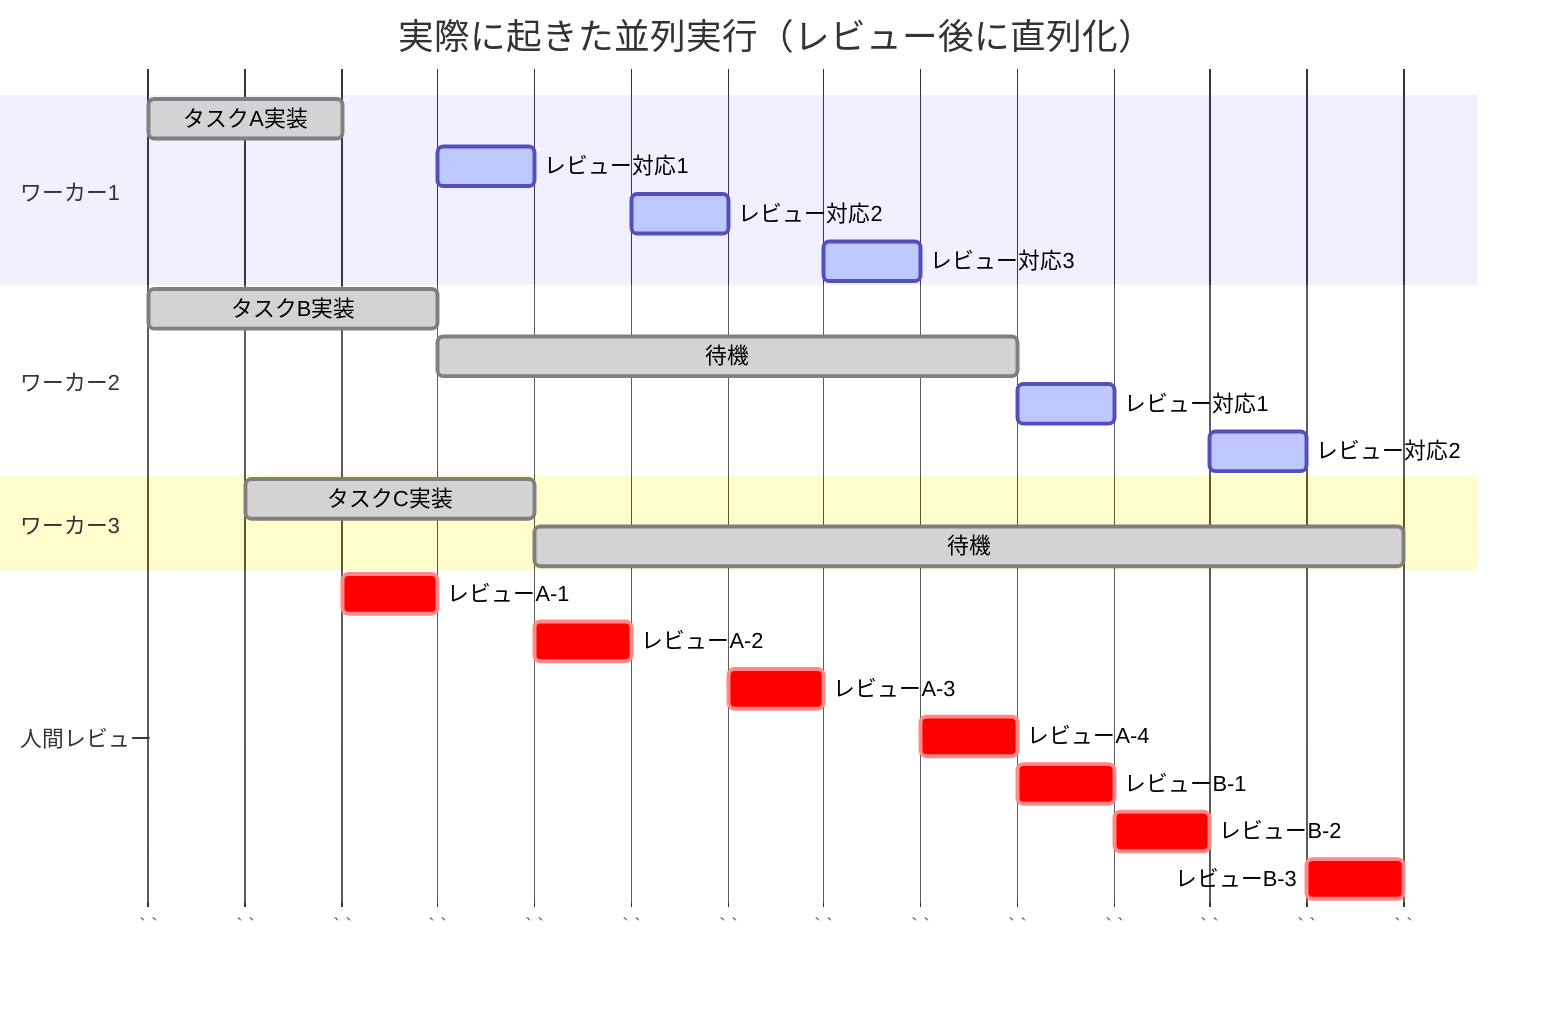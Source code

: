 gantt
    title 実際に起きた並列実行（レビュー後に直列化）
    dateFormat YYYY-MM-DD
    axisFormat ` `
    
    section ワーカー1
    タスクA実装      :done, w1task1, 2024-01-01, 2d
    レビュー対応1    :active, w1fix1, 2024-01-04, 1d
    レビュー対応2    :active, w1fix2, 2024-01-06, 1d
    レビュー対応3    :active, w1fix3, 2024-01-08, 1d
    
    section ワーカー2
    タスクB実装      :done, w2task1, 2024-01-01, 3d
    待機           :done, w2wait1, 2024-01-04, 6d
    レビュー対応1    :active, w2fix1, 2024-01-10, 1d
    レビュー対応2    :active, w2fix2, 2024-01-12, 1d
    
    section ワーカー3
    タスクC実装      :done, w3task1, 2024-01-02, 3d
    待機           :done, w3wait1, 2024-01-05, 9d
    
    section 人間レビュー
    レビューA-1   :crit, review1, 2024-01-03, 1d
    レビューA-2   :crit, review2, 2024-01-05, 1d
    レビューA-3   :crit, review3, 2024-01-07, 1d
    レビューA-4   :crit, review4, 2024-01-09, 1d
    レビューB-1   :crit, review5, 2024-01-10, 1d
    レビューB-2   :crit, review6, 2024-01-11, 1d
    レビューB-3   :crit, review7, 2024-01-13, 1d